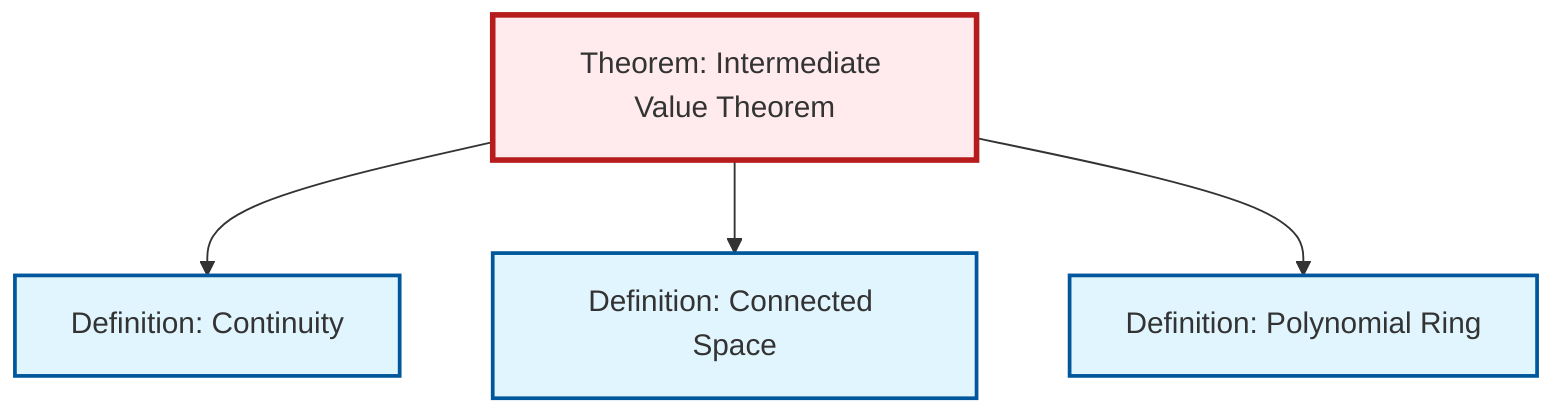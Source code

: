 graph TD
    classDef definition fill:#e1f5fe,stroke:#01579b,stroke-width:2px
    classDef theorem fill:#f3e5f5,stroke:#4a148c,stroke-width:2px
    classDef axiom fill:#fff3e0,stroke:#e65100,stroke-width:2px
    classDef example fill:#e8f5e9,stroke:#1b5e20,stroke-width:2px
    classDef current fill:#ffebee,stroke:#b71c1c,stroke-width:3px
    def-polynomial-ring["Definition: Polynomial Ring"]:::definition
    thm-intermediate-value["Theorem: Intermediate Value Theorem"]:::theorem
    def-continuity["Definition: Continuity"]:::definition
    def-connected["Definition: Connected Space"]:::definition
    thm-intermediate-value --> def-continuity
    thm-intermediate-value --> def-connected
    thm-intermediate-value --> def-polynomial-ring
    class thm-intermediate-value current